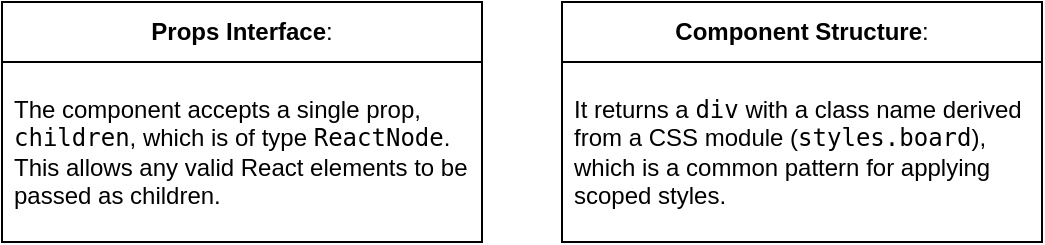 <mxfile>
    <diagram id="T8516By9wPCNpft3Uqm7" name="Page-1">
        <mxGraphModel dx="867" dy="602" grid="1" gridSize="10" guides="1" tooltips="1" connect="1" arrows="1" fold="1" page="1" pageScale="1" pageWidth="850" pageHeight="1100" math="0" shadow="0">
            <root>
                <mxCell id="0"/>
                <mxCell id="1" parent="0"/>
                <mxCell id="2" value="&lt;strong&gt;Props Interface&lt;/strong&gt;:" style="swimlane;fontStyle=0;childLayout=stackLayout;horizontal=1;startSize=30;horizontalStack=0;resizeParent=1;resizeParentMax=0;resizeLast=0;collapsible=1;marginBottom=0;whiteSpace=wrap;html=1;" vertex="1" parent="1">
                    <mxGeometry x="40" y="40" width="240" height="120" as="geometry"/>
                </mxCell>
                <mxCell id="3" value="The component accepts a single prop, &lt;code&gt;children&lt;/code&gt;, which is of type &lt;code&gt;ReactNode&lt;/code&gt;. This allows any valid React elements to be passed as children." style="text;strokeColor=none;fillColor=none;align=left;verticalAlign=middle;spacingLeft=4;spacingRight=4;overflow=hidden;points=[[0,0.5],[1,0.5]];portConstraint=eastwest;rotatable=0;whiteSpace=wrap;html=1;" vertex="1" parent="2">
                    <mxGeometry y="30" width="240" height="90" as="geometry"/>
                </mxCell>
                <mxCell id="6" value="&lt;strong&gt;Component Structure&lt;/strong&gt;:" style="swimlane;fontStyle=0;childLayout=stackLayout;horizontal=1;startSize=30;horizontalStack=0;resizeParent=1;resizeParentMax=0;resizeLast=0;collapsible=1;marginBottom=0;whiteSpace=wrap;html=1;" vertex="1" parent="1">
                    <mxGeometry x="320" y="40" width="240" height="120" as="geometry"/>
                </mxCell>
                <mxCell id="7" value="It returns a &lt;code&gt;div&lt;/code&gt; with a class name derived from a CSS module (&lt;code&gt;styles.board&lt;/code&gt;), which is a common pattern for applying scoped styles." style="text;strokeColor=none;fillColor=none;align=left;verticalAlign=middle;spacingLeft=4;spacingRight=4;overflow=hidden;points=[[0,0.5],[1,0.5]];portConstraint=eastwest;rotatable=0;whiteSpace=wrap;html=1;" vertex="1" parent="6">
                    <mxGeometry y="30" width="240" height="90" as="geometry"/>
                </mxCell>
            </root>
        </mxGraphModel>
    </diagram>
</mxfile>